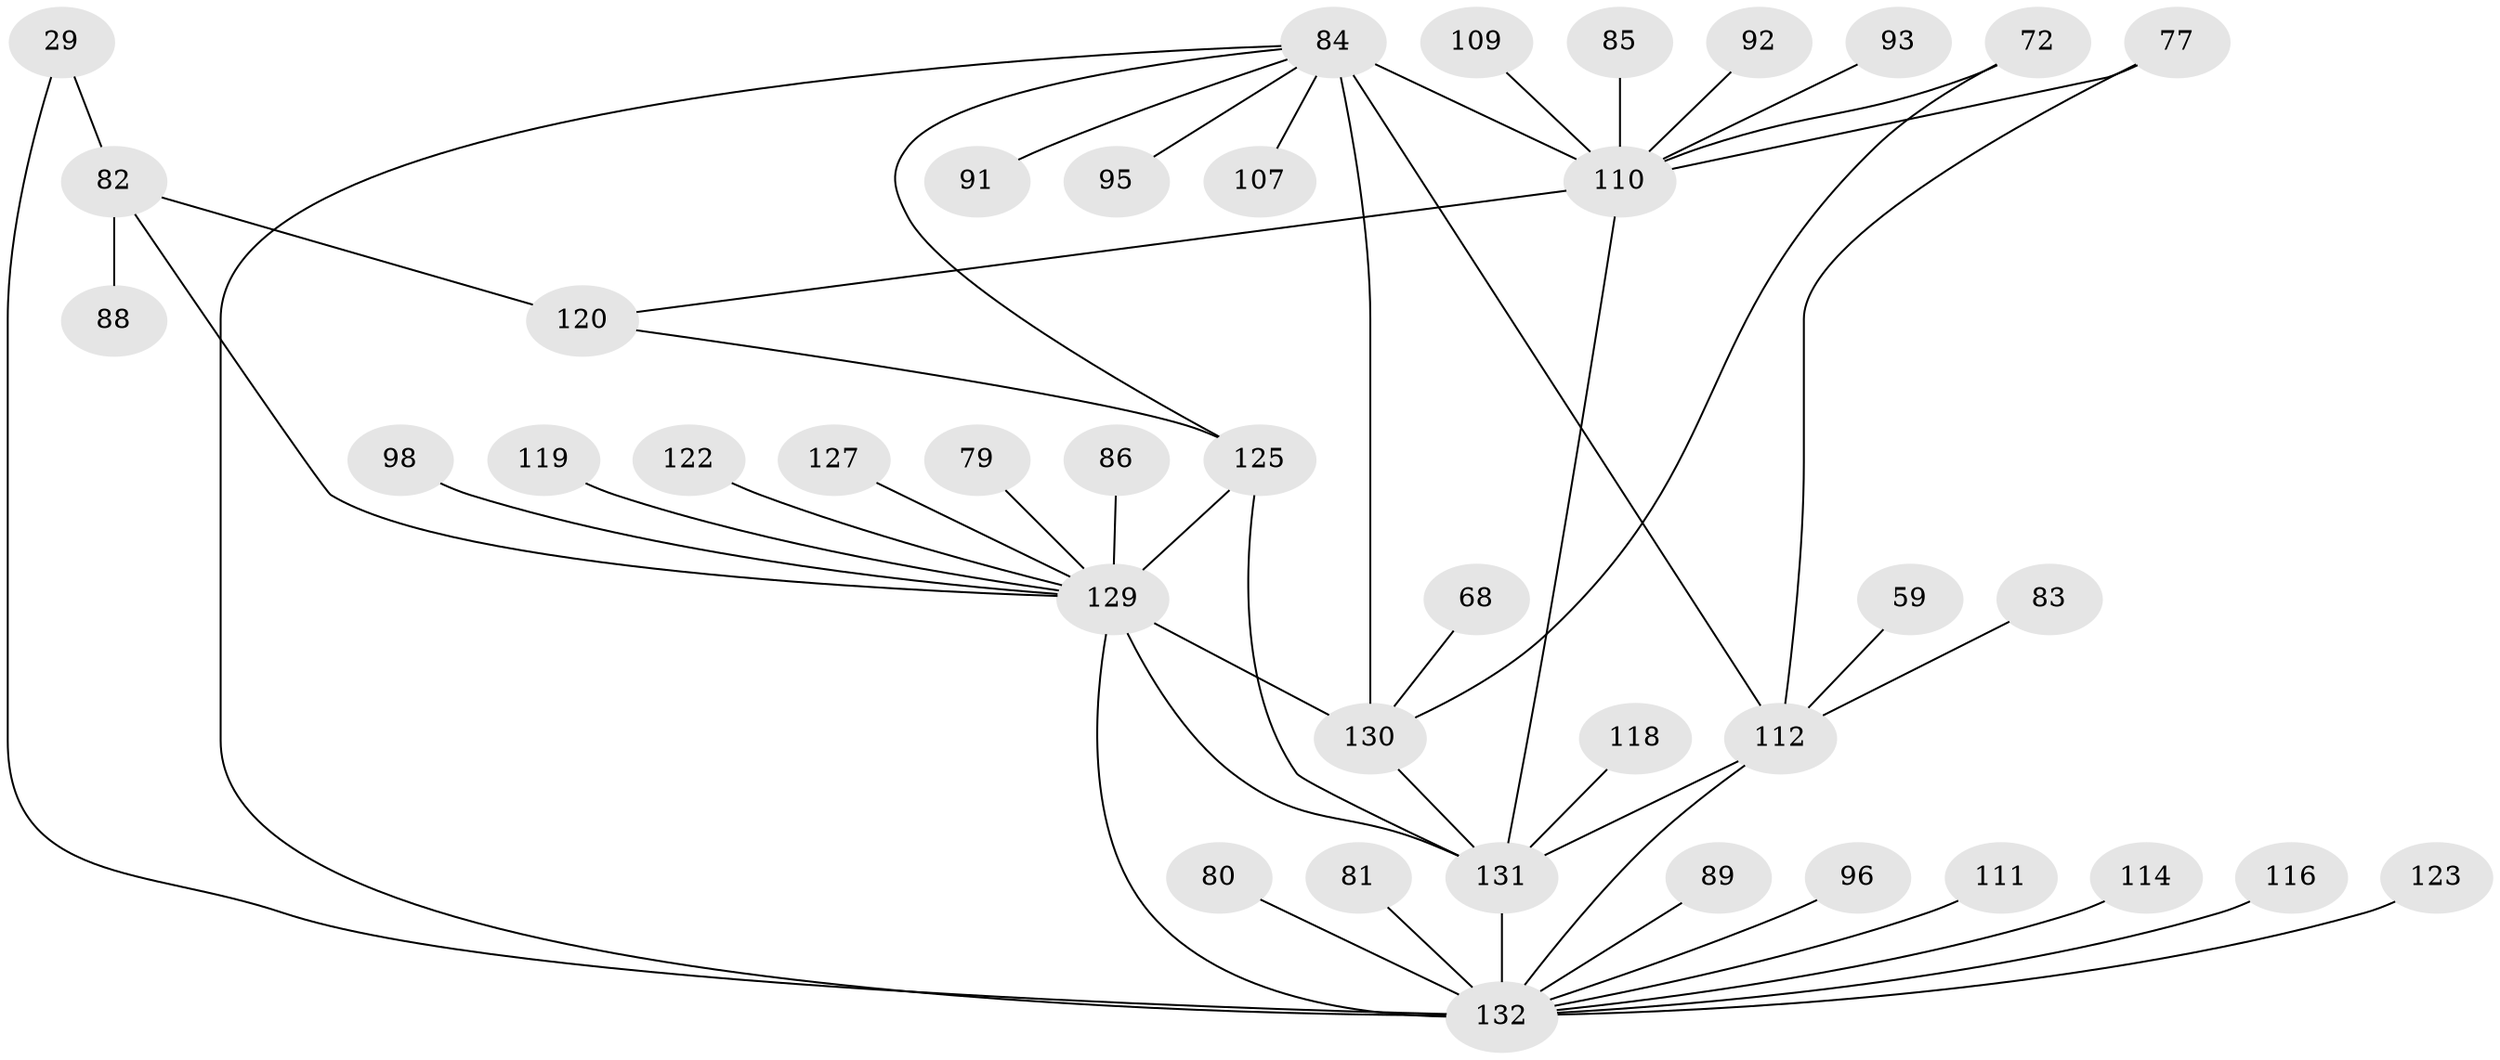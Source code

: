 // original degree distribution, {9: 0.007575757575757576, 7: 0.007575757575757576, 6: 0.030303030303030304, 5: 0.03787878787878788, 3: 0.16666666666666666, 8: 0.015151515151515152, 2: 0.3712121212121212, 4: 0.11363636363636363, 1: 0.25}
// Generated by graph-tools (version 1.1) at 2025/44/03/04/25 21:44:27]
// undirected, 39 vertices, 51 edges
graph export_dot {
graph [start="1"]
  node [color=gray90,style=filled];
  29;
  59;
  68;
  72;
  77 [super="+48"];
  79;
  80;
  81 [super="+33"];
  82 [super="+20+51"];
  83;
  84 [super="+39+18+64"];
  85;
  86 [super="+47"];
  88;
  89;
  91;
  92;
  93;
  95;
  96;
  98;
  107;
  109;
  110 [super="+54+57+102+60+103"];
  111 [super="+97"];
  112 [super="+61+66"];
  114;
  116 [super="+32+69"];
  118;
  119;
  120 [super="+70+117"];
  122;
  123;
  125 [super="+113+115"];
  127;
  129 [super="+99+78+58+124+40+74"];
  130 [super="+14+24+26"];
  131 [super="+94+121+108+128"];
  132 [super="+104+100"];
  29 -- 82;
  29 -- 132;
  59 -- 112;
  68 -- 130;
  72 -- 130;
  72 -- 110;
  77 -- 110;
  77 -- 112;
  79 -- 129;
  80 -- 132;
  81 -- 132;
  82 -- 88;
  82 -- 120 [weight=2];
  82 -- 129;
  83 -- 112;
  84 -- 130 [weight=3];
  84 -- 107;
  84 -- 91;
  84 -- 95;
  84 -- 110 [weight=5];
  84 -- 112 [weight=3];
  84 -- 125;
  84 -- 132 [weight=2];
  85 -- 110;
  86 -- 129;
  89 -- 132;
  92 -- 110;
  93 -- 110;
  96 -- 132;
  98 -- 129;
  109 -- 110;
  110 -- 120;
  110 -- 131 [weight=2];
  111 -- 132 [weight=2];
  112 -- 132 [weight=4];
  112 -- 131;
  114 -- 132;
  116 -- 132;
  118 -- 131;
  119 -- 129;
  120 -- 125;
  122 -- 129;
  123 -- 132;
  125 -- 129;
  125 -- 131;
  127 -- 129;
  129 -- 130 [weight=4];
  129 -- 131;
  129 -- 132 [weight=4];
  130 -- 131;
  131 -- 132 [weight=5];
}
